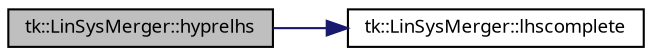 digraph "tk::LinSysMerger::hyprelhs"
{
 // INTERACTIVE_SVG=YES
  bgcolor="transparent";
  edge [fontname="sans-serif",fontsize="9",labelfontname="sans-serif",labelfontsize="9"];
  node [fontname="sans-serif",fontsize="9",shape=record];
  rankdir="LR";
  Node1 [label="tk::LinSysMerger::hyprelhs",height=0.2,width=0.4,color="black", fillcolor="grey75", style="filled", fontcolor="black"];
  Node1 -> Node2 [color="midnightblue",fontsize="9",style="solid",fontname="sans-serif"];
  Node2 [label="tk::LinSysMerger::lhscomplete",height=0.2,width=0.4,color="black",URL="$classtk_1_1_lin_sys_merger.html#ad4042cd264f54934d02d3aef355e2376"];
}

